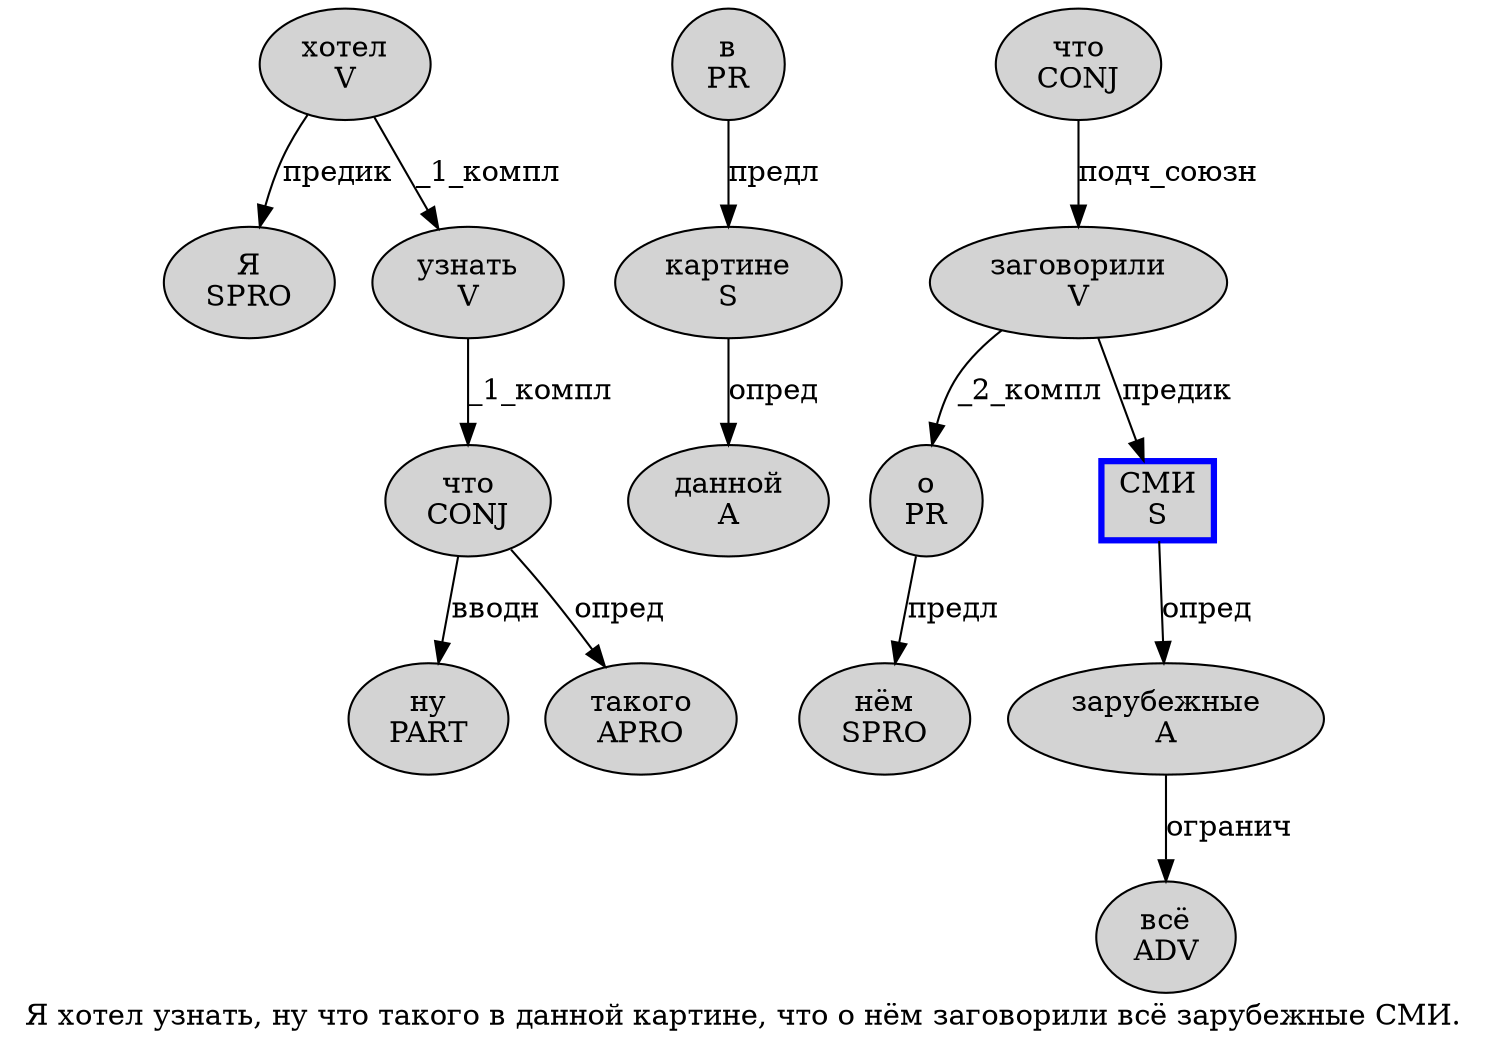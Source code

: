digraph SENTENCE_4349 {
	graph [label="Я хотел узнать, ну что такого в данной картине, что о нём заговорили всё зарубежные СМИ."]
	node [style=filled]
		0 [label="Я
SPRO" color="" fillcolor=lightgray penwidth=1 shape=ellipse]
		1 [label="хотел
V" color="" fillcolor=lightgray penwidth=1 shape=ellipse]
		2 [label="узнать
V" color="" fillcolor=lightgray penwidth=1 shape=ellipse]
		4 [label="ну
PART" color="" fillcolor=lightgray penwidth=1 shape=ellipse]
		5 [label="что
CONJ" color="" fillcolor=lightgray penwidth=1 shape=ellipse]
		6 [label="такого
APRO" color="" fillcolor=lightgray penwidth=1 shape=ellipse]
		7 [label="в
PR" color="" fillcolor=lightgray penwidth=1 shape=ellipse]
		8 [label="данной
A" color="" fillcolor=lightgray penwidth=1 shape=ellipse]
		9 [label="картине
S" color="" fillcolor=lightgray penwidth=1 shape=ellipse]
		11 [label="что
CONJ" color="" fillcolor=lightgray penwidth=1 shape=ellipse]
		12 [label="о
PR" color="" fillcolor=lightgray penwidth=1 shape=ellipse]
		13 [label="нём
SPRO" color="" fillcolor=lightgray penwidth=1 shape=ellipse]
		14 [label="заговорили
V" color="" fillcolor=lightgray penwidth=1 shape=ellipse]
		15 [label="всё
ADV" color="" fillcolor=lightgray penwidth=1 shape=ellipse]
		16 [label="зарубежные
A" color="" fillcolor=lightgray penwidth=1 shape=ellipse]
		17 [label="СМИ
S" color=blue fillcolor=lightgray penwidth=3 shape=box]
			1 -> 0 [label="предик"]
			1 -> 2 [label="_1_компл"]
			7 -> 9 [label="предл"]
			11 -> 14 [label="подч_союзн"]
			9 -> 8 [label="опред"]
			14 -> 12 [label="_2_компл"]
			14 -> 17 [label="предик"]
			2 -> 5 [label="_1_компл"]
			12 -> 13 [label="предл"]
			16 -> 15 [label="огранич"]
			5 -> 4 [label="вводн"]
			5 -> 6 [label="опред"]
			17 -> 16 [label="опред"]
}